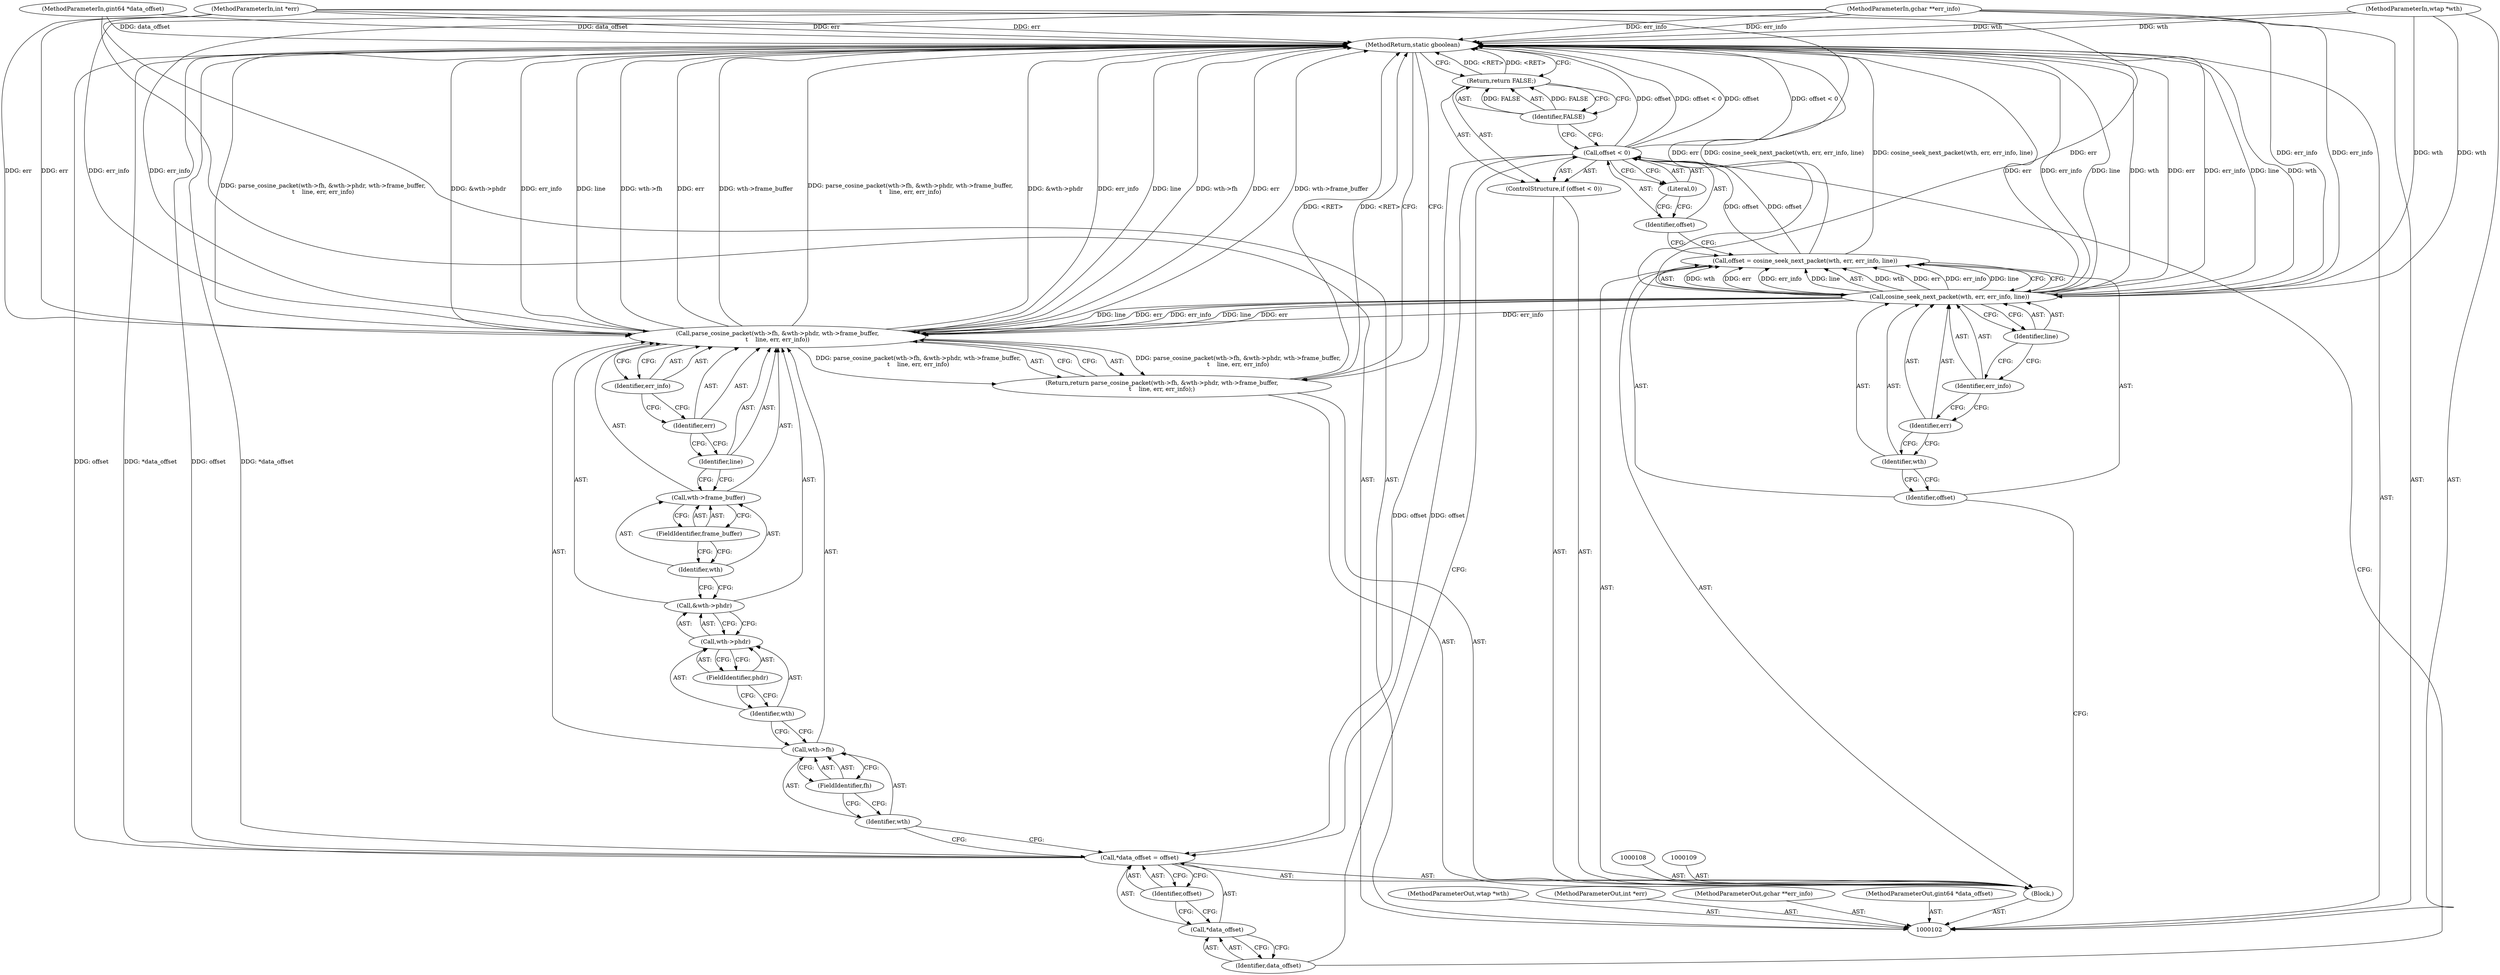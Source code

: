 digraph "0_wireshark_f5ec0afb766f19519ea9623152cca3bbe2229500" {
"1000142" [label="(MethodReturn,static gboolean)"];
"1000103" [label="(MethodParameterIn,wtap *wth)"];
"1000193" [label="(MethodParameterOut,wtap *wth)"];
"1000104" [label="(MethodParameterIn,int *err)"];
"1000194" [label="(MethodParameterOut,int *err)"];
"1000105" [label="(MethodParameterIn,gchar **err_info)"];
"1000195" [label="(MethodParameterOut,gchar **err_info)"];
"1000122" [label="(Identifier,FALSE)"];
"1000121" [label="(Return,return FALSE;)"];
"1000126" [label="(Identifier,offset)"];
"1000123" [label="(Call,*data_offset = offset)"];
"1000124" [label="(Call,*data_offset)"];
"1000125" [label="(Identifier,data_offset)"];
"1000127" [label="(Return,return parse_cosine_packet(wth->fh, &wth->phdr, wth->frame_buffer,\n\t    line, err, err_info);)"];
"1000129" [label="(Call,wth->fh)"];
"1000130" [label="(Identifier,wth)"];
"1000131" [label="(FieldIdentifier,fh)"];
"1000132" [label="(Call,&wth->phdr)"];
"1000133" [label="(Call,wth->phdr)"];
"1000134" [label="(Identifier,wth)"];
"1000135" [label="(FieldIdentifier,phdr)"];
"1000136" [label="(Call,wth->frame_buffer)"];
"1000137" [label="(Identifier,wth)"];
"1000138" [label="(FieldIdentifier,frame_buffer)"];
"1000128" [label="(Call,parse_cosine_packet(wth->fh, &wth->phdr, wth->frame_buffer,\n\t    line, err, err_info))"];
"1000140" [label="(Identifier,err)"];
"1000141" [label="(Identifier,err_info)"];
"1000139" [label="(Identifier,line)"];
"1000106" [label="(MethodParameterIn,gint64 *data_offset)"];
"1000196" [label="(MethodParameterOut,gint64 *data_offset)"];
"1000107" [label="(Block,)"];
"1000110" [label="(Call,offset = cosine_seek_next_packet(wth, err, err_info, line))"];
"1000111" [label="(Identifier,offset)"];
"1000112" [label="(Call,cosine_seek_next_packet(wth, err, err_info, line))"];
"1000113" [label="(Identifier,wth)"];
"1000114" [label="(Identifier,err)"];
"1000115" [label="(Identifier,err_info)"];
"1000116" [label="(Identifier,line)"];
"1000117" [label="(ControlStructure,if (offset < 0))"];
"1000120" [label="(Literal,0)"];
"1000118" [label="(Call,offset < 0)"];
"1000119" [label="(Identifier,offset)"];
"1000142" -> "1000102"  [label="AST: "];
"1000142" -> "1000121"  [label="CFG: "];
"1000142" -> "1000127"  [label="CFG: "];
"1000127" -> "1000142"  [label="DDG: <RET>"];
"1000121" -> "1000142"  [label="DDG: <RET>"];
"1000123" -> "1000142"  [label="DDG: offset"];
"1000123" -> "1000142"  [label="DDG: *data_offset"];
"1000104" -> "1000142"  [label="DDG: err"];
"1000105" -> "1000142"  [label="DDG: err_info"];
"1000112" -> "1000142"  [label="DDG: err"];
"1000112" -> "1000142"  [label="DDG: err_info"];
"1000112" -> "1000142"  [label="DDG: line"];
"1000112" -> "1000142"  [label="DDG: wth"];
"1000128" -> "1000142"  [label="DDG: err"];
"1000128" -> "1000142"  [label="DDG: wth->frame_buffer"];
"1000128" -> "1000142"  [label="DDG: parse_cosine_packet(wth->fh, &wth->phdr, wth->frame_buffer,\n\t    line, err, err_info)"];
"1000128" -> "1000142"  [label="DDG: &wth->phdr"];
"1000128" -> "1000142"  [label="DDG: err_info"];
"1000128" -> "1000142"  [label="DDG: line"];
"1000128" -> "1000142"  [label="DDG: wth->fh"];
"1000118" -> "1000142"  [label="DDG: offset < 0"];
"1000118" -> "1000142"  [label="DDG: offset"];
"1000110" -> "1000142"  [label="DDG: cosine_seek_next_packet(wth, err, err_info, line)"];
"1000106" -> "1000142"  [label="DDG: data_offset"];
"1000103" -> "1000142"  [label="DDG: wth"];
"1000103" -> "1000102"  [label="AST: "];
"1000103" -> "1000142"  [label="DDG: wth"];
"1000103" -> "1000112"  [label="DDG: wth"];
"1000193" -> "1000102"  [label="AST: "];
"1000104" -> "1000102"  [label="AST: "];
"1000104" -> "1000142"  [label="DDG: err"];
"1000104" -> "1000112"  [label="DDG: err"];
"1000104" -> "1000128"  [label="DDG: err"];
"1000194" -> "1000102"  [label="AST: "];
"1000105" -> "1000102"  [label="AST: "];
"1000105" -> "1000142"  [label="DDG: err_info"];
"1000105" -> "1000112"  [label="DDG: err_info"];
"1000105" -> "1000128"  [label="DDG: err_info"];
"1000195" -> "1000102"  [label="AST: "];
"1000122" -> "1000121"  [label="AST: "];
"1000122" -> "1000118"  [label="CFG: "];
"1000121" -> "1000122"  [label="CFG: "];
"1000122" -> "1000121"  [label="DDG: FALSE"];
"1000121" -> "1000117"  [label="AST: "];
"1000121" -> "1000122"  [label="CFG: "];
"1000122" -> "1000121"  [label="AST: "];
"1000142" -> "1000121"  [label="CFG: "];
"1000121" -> "1000142"  [label="DDG: <RET>"];
"1000122" -> "1000121"  [label="DDG: FALSE"];
"1000126" -> "1000123"  [label="AST: "];
"1000126" -> "1000124"  [label="CFG: "];
"1000123" -> "1000126"  [label="CFG: "];
"1000123" -> "1000107"  [label="AST: "];
"1000123" -> "1000126"  [label="CFG: "];
"1000124" -> "1000123"  [label="AST: "];
"1000126" -> "1000123"  [label="AST: "];
"1000130" -> "1000123"  [label="CFG: "];
"1000123" -> "1000142"  [label="DDG: offset"];
"1000123" -> "1000142"  [label="DDG: *data_offset"];
"1000118" -> "1000123"  [label="DDG: offset"];
"1000124" -> "1000123"  [label="AST: "];
"1000124" -> "1000125"  [label="CFG: "];
"1000125" -> "1000124"  [label="AST: "];
"1000126" -> "1000124"  [label="CFG: "];
"1000125" -> "1000124"  [label="AST: "];
"1000125" -> "1000118"  [label="CFG: "];
"1000124" -> "1000125"  [label="CFG: "];
"1000127" -> "1000107"  [label="AST: "];
"1000127" -> "1000128"  [label="CFG: "];
"1000128" -> "1000127"  [label="AST: "];
"1000142" -> "1000127"  [label="CFG: "];
"1000127" -> "1000142"  [label="DDG: <RET>"];
"1000128" -> "1000127"  [label="DDG: parse_cosine_packet(wth->fh, &wth->phdr, wth->frame_buffer,\n\t    line, err, err_info)"];
"1000129" -> "1000128"  [label="AST: "];
"1000129" -> "1000131"  [label="CFG: "];
"1000130" -> "1000129"  [label="AST: "];
"1000131" -> "1000129"  [label="AST: "];
"1000134" -> "1000129"  [label="CFG: "];
"1000130" -> "1000129"  [label="AST: "];
"1000130" -> "1000123"  [label="CFG: "];
"1000131" -> "1000130"  [label="CFG: "];
"1000131" -> "1000129"  [label="AST: "];
"1000131" -> "1000130"  [label="CFG: "];
"1000129" -> "1000131"  [label="CFG: "];
"1000132" -> "1000128"  [label="AST: "];
"1000132" -> "1000133"  [label="CFG: "];
"1000133" -> "1000132"  [label="AST: "];
"1000137" -> "1000132"  [label="CFG: "];
"1000133" -> "1000132"  [label="AST: "];
"1000133" -> "1000135"  [label="CFG: "];
"1000134" -> "1000133"  [label="AST: "];
"1000135" -> "1000133"  [label="AST: "];
"1000132" -> "1000133"  [label="CFG: "];
"1000134" -> "1000133"  [label="AST: "];
"1000134" -> "1000129"  [label="CFG: "];
"1000135" -> "1000134"  [label="CFG: "];
"1000135" -> "1000133"  [label="AST: "];
"1000135" -> "1000134"  [label="CFG: "];
"1000133" -> "1000135"  [label="CFG: "];
"1000136" -> "1000128"  [label="AST: "];
"1000136" -> "1000138"  [label="CFG: "];
"1000137" -> "1000136"  [label="AST: "];
"1000138" -> "1000136"  [label="AST: "];
"1000139" -> "1000136"  [label="CFG: "];
"1000137" -> "1000136"  [label="AST: "];
"1000137" -> "1000132"  [label="CFG: "];
"1000138" -> "1000137"  [label="CFG: "];
"1000138" -> "1000136"  [label="AST: "];
"1000138" -> "1000137"  [label="CFG: "];
"1000136" -> "1000138"  [label="CFG: "];
"1000128" -> "1000127"  [label="AST: "];
"1000128" -> "1000141"  [label="CFG: "];
"1000129" -> "1000128"  [label="AST: "];
"1000132" -> "1000128"  [label="AST: "];
"1000136" -> "1000128"  [label="AST: "];
"1000139" -> "1000128"  [label="AST: "];
"1000140" -> "1000128"  [label="AST: "];
"1000141" -> "1000128"  [label="AST: "];
"1000127" -> "1000128"  [label="CFG: "];
"1000128" -> "1000142"  [label="DDG: err"];
"1000128" -> "1000142"  [label="DDG: wth->frame_buffer"];
"1000128" -> "1000142"  [label="DDG: parse_cosine_packet(wth->fh, &wth->phdr, wth->frame_buffer,\n\t    line, err, err_info)"];
"1000128" -> "1000142"  [label="DDG: &wth->phdr"];
"1000128" -> "1000142"  [label="DDG: err_info"];
"1000128" -> "1000142"  [label="DDG: line"];
"1000128" -> "1000142"  [label="DDG: wth->fh"];
"1000128" -> "1000127"  [label="DDG: parse_cosine_packet(wth->fh, &wth->phdr, wth->frame_buffer,\n\t    line, err, err_info)"];
"1000112" -> "1000128"  [label="DDG: line"];
"1000112" -> "1000128"  [label="DDG: err"];
"1000112" -> "1000128"  [label="DDG: err_info"];
"1000104" -> "1000128"  [label="DDG: err"];
"1000105" -> "1000128"  [label="DDG: err_info"];
"1000140" -> "1000128"  [label="AST: "];
"1000140" -> "1000139"  [label="CFG: "];
"1000141" -> "1000140"  [label="CFG: "];
"1000141" -> "1000128"  [label="AST: "];
"1000141" -> "1000140"  [label="CFG: "];
"1000128" -> "1000141"  [label="CFG: "];
"1000139" -> "1000128"  [label="AST: "];
"1000139" -> "1000136"  [label="CFG: "];
"1000140" -> "1000139"  [label="CFG: "];
"1000106" -> "1000102"  [label="AST: "];
"1000106" -> "1000142"  [label="DDG: data_offset"];
"1000196" -> "1000102"  [label="AST: "];
"1000107" -> "1000102"  [label="AST: "];
"1000108" -> "1000107"  [label="AST: "];
"1000109" -> "1000107"  [label="AST: "];
"1000110" -> "1000107"  [label="AST: "];
"1000117" -> "1000107"  [label="AST: "];
"1000123" -> "1000107"  [label="AST: "];
"1000127" -> "1000107"  [label="AST: "];
"1000110" -> "1000107"  [label="AST: "];
"1000110" -> "1000112"  [label="CFG: "];
"1000111" -> "1000110"  [label="AST: "];
"1000112" -> "1000110"  [label="AST: "];
"1000119" -> "1000110"  [label="CFG: "];
"1000110" -> "1000142"  [label="DDG: cosine_seek_next_packet(wth, err, err_info, line)"];
"1000112" -> "1000110"  [label="DDG: wth"];
"1000112" -> "1000110"  [label="DDG: err"];
"1000112" -> "1000110"  [label="DDG: err_info"];
"1000112" -> "1000110"  [label="DDG: line"];
"1000110" -> "1000118"  [label="DDG: offset"];
"1000111" -> "1000110"  [label="AST: "];
"1000111" -> "1000102"  [label="CFG: "];
"1000113" -> "1000111"  [label="CFG: "];
"1000112" -> "1000110"  [label="AST: "];
"1000112" -> "1000116"  [label="CFG: "];
"1000113" -> "1000112"  [label="AST: "];
"1000114" -> "1000112"  [label="AST: "];
"1000115" -> "1000112"  [label="AST: "];
"1000116" -> "1000112"  [label="AST: "];
"1000110" -> "1000112"  [label="CFG: "];
"1000112" -> "1000142"  [label="DDG: err"];
"1000112" -> "1000142"  [label="DDG: err_info"];
"1000112" -> "1000142"  [label="DDG: line"];
"1000112" -> "1000142"  [label="DDG: wth"];
"1000112" -> "1000110"  [label="DDG: wth"];
"1000112" -> "1000110"  [label="DDG: err"];
"1000112" -> "1000110"  [label="DDG: err_info"];
"1000112" -> "1000110"  [label="DDG: line"];
"1000103" -> "1000112"  [label="DDG: wth"];
"1000104" -> "1000112"  [label="DDG: err"];
"1000105" -> "1000112"  [label="DDG: err_info"];
"1000112" -> "1000128"  [label="DDG: line"];
"1000112" -> "1000128"  [label="DDG: err"];
"1000112" -> "1000128"  [label="DDG: err_info"];
"1000113" -> "1000112"  [label="AST: "];
"1000113" -> "1000111"  [label="CFG: "];
"1000114" -> "1000113"  [label="CFG: "];
"1000114" -> "1000112"  [label="AST: "];
"1000114" -> "1000113"  [label="CFG: "];
"1000115" -> "1000114"  [label="CFG: "];
"1000115" -> "1000112"  [label="AST: "];
"1000115" -> "1000114"  [label="CFG: "];
"1000116" -> "1000115"  [label="CFG: "];
"1000116" -> "1000112"  [label="AST: "];
"1000116" -> "1000115"  [label="CFG: "];
"1000112" -> "1000116"  [label="CFG: "];
"1000117" -> "1000107"  [label="AST: "];
"1000118" -> "1000117"  [label="AST: "];
"1000121" -> "1000117"  [label="AST: "];
"1000120" -> "1000118"  [label="AST: "];
"1000120" -> "1000119"  [label="CFG: "];
"1000118" -> "1000120"  [label="CFG: "];
"1000118" -> "1000117"  [label="AST: "];
"1000118" -> "1000120"  [label="CFG: "];
"1000119" -> "1000118"  [label="AST: "];
"1000120" -> "1000118"  [label="AST: "];
"1000122" -> "1000118"  [label="CFG: "];
"1000125" -> "1000118"  [label="CFG: "];
"1000118" -> "1000142"  [label="DDG: offset < 0"];
"1000118" -> "1000142"  [label="DDG: offset"];
"1000110" -> "1000118"  [label="DDG: offset"];
"1000118" -> "1000123"  [label="DDG: offset"];
"1000119" -> "1000118"  [label="AST: "];
"1000119" -> "1000110"  [label="CFG: "];
"1000120" -> "1000119"  [label="CFG: "];
}
